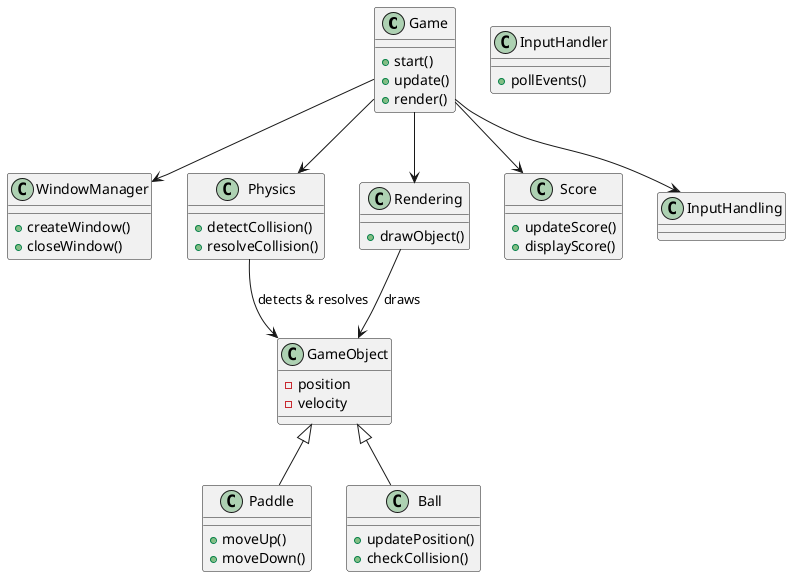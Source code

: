 @startuml

class Game {
    +start()
    +update()
    +render()
}

class WindowManager {
    +createWindow()
    +closeWindow()
}

class InputHandler {
    +pollEvents()
}

class GameObject {
    -position
    -velocity
}

class Paddle extends GameObject {
    +moveUp()
    +moveDown()
}

class Ball extends GameObject {
    +updatePosition()
    +checkCollision()
}

class Physics {
    +detectCollision()
    +resolveCollision()
}

class Rendering {
    +drawObject()
}

class Score {
    +updateScore()
    +displayScore()
}

Game --> WindowManager
Game --> InputHandling
Game --> Physics
Game --> Rendering
Game --> Score

Physics --> GameObject : detects & resolves
Rendering --> GameObject : draws

@enduml
